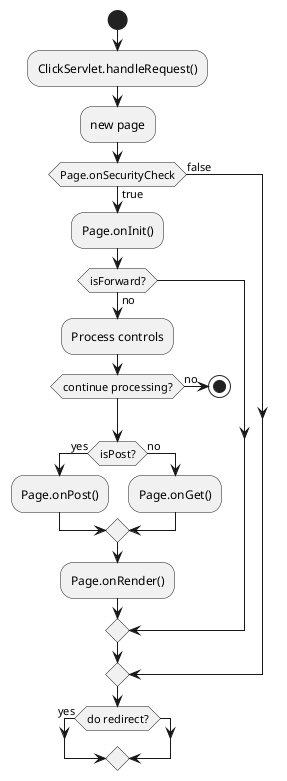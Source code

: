 @startuml
start
:ClickServlet.handleRequest();
:new page;
if (Page.onSecurityCheck) then (true)
:Page.onInit();
if (isForward?) then (no)
:Process controls;
if (continue processing?) then (no)
stop
endif
if (isPost?) then (yes)
:Page.onPost();
else (no)
:Page.onGet();
endif
:Page.onRender();
endif
else (false)
endif
if (do redirect?) then (yes)